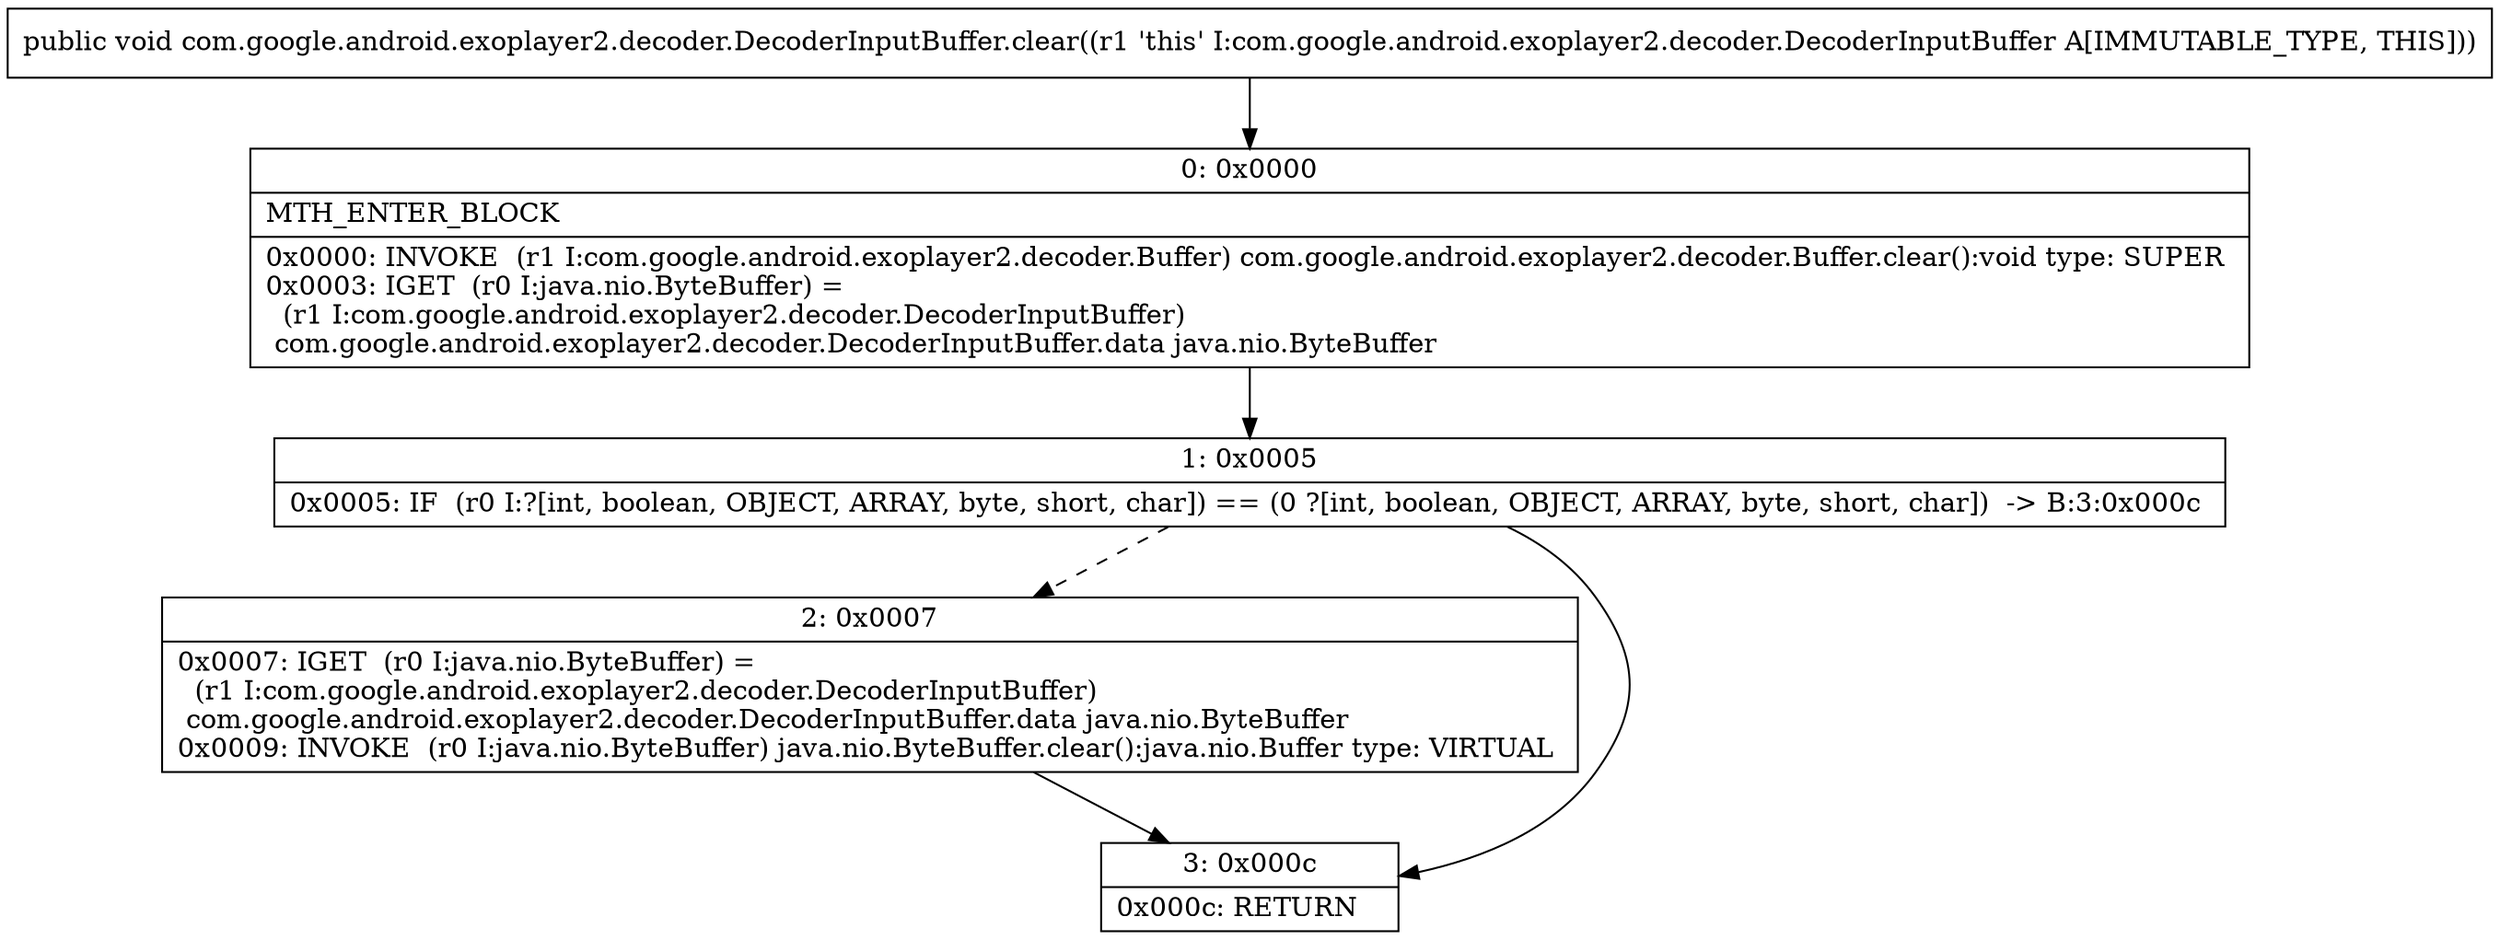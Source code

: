 digraph "CFG forcom.google.android.exoplayer2.decoder.DecoderInputBuffer.clear()V" {
Node_0 [shape=record,label="{0\:\ 0x0000|MTH_ENTER_BLOCK\l|0x0000: INVOKE  (r1 I:com.google.android.exoplayer2.decoder.Buffer) com.google.android.exoplayer2.decoder.Buffer.clear():void type: SUPER \l0x0003: IGET  (r0 I:java.nio.ByteBuffer) = \l  (r1 I:com.google.android.exoplayer2.decoder.DecoderInputBuffer)\l com.google.android.exoplayer2.decoder.DecoderInputBuffer.data java.nio.ByteBuffer \l}"];
Node_1 [shape=record,label="{1\:\ 0x0005|0x0005: IF  (r0 I:?[int, boolean, OBJECT, ARRAY, byte, short, char]) == (0 ?[int, boolean, OBJECT, ARRAY, byte, short, char])  \-\> B:3:0x000c \l}"];
Node_2 [shape=record,label="{2\:\ 0x0007|0x0007: IGET  (r0 I:java.nio.ByteBuffer) = \l  (r1 I:com.google.android.exoplayer2.decoder.DecoderInputBuffer)\l com.google.android.exoplayer2.decoder.DecoderInputBuffer.data java.nio.ByteBuffer \l0x0009: INVOKE  (r0 I:java.nio.ByteBuffer) java.nio.ByteBuffer.clear():java.nio.Buffer type: VIRTUAL \l}"];
Node_3 [shape=record,label="{3\:\ 0x000c|0x000c: RETURN   \l}"];
MethodNode[shape=record,label="{public void com.google.android.exoplayer2.decoder.DecoderInputBuffer.clear((r1 'this' I:com.google.android.exoplayer2.decoder.DecoderInputBuffer A[IMMUTABLE_TYPE, THIS])) }"];
MethodNode -> Node_0;
Node_0 -> Node_1;
Node_1 -> Node_2[style=dashed];
Node_1 -> Node_3;
Node_2 -> Node_3;
}

